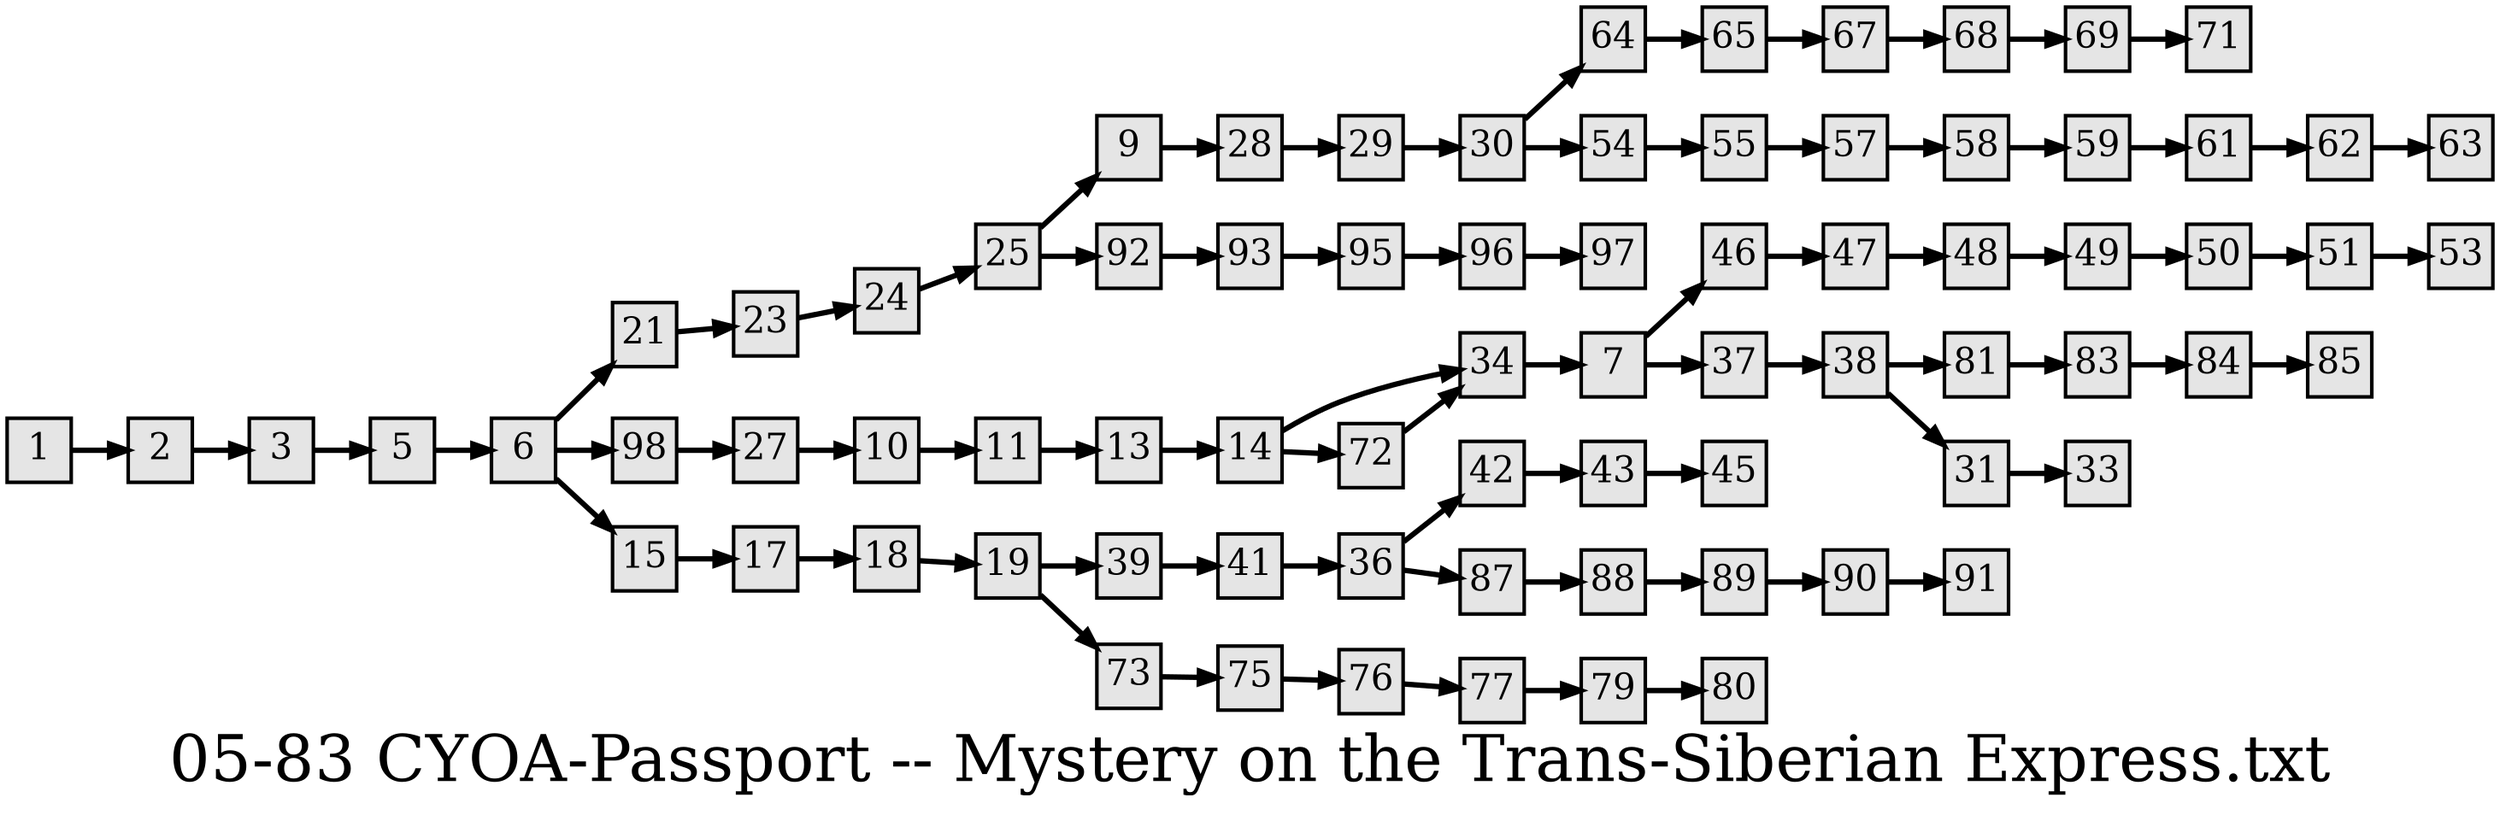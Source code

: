 digraph g{
  graph [ label="05-83 CYOA-Passport -- Mystery on the Trans-Siberian Express.txt" rankdir=LR, ordering=out, fontsize=36, nodesep="0.35", ranksep="0.45"];
  node  [shape=rect, penwidth=2, fontsize=20, style=filled, fillcolor=grey90, margin="0,0", labelfloat=true, regular=true, fixedsize=true];
  edge  [labelfloat=true, penwidth=3, fontsize=12];

  1 -> 2;
  2 -> 3;
  3 -> 5;
  5 -> 6;
  6 -> 21;
  6 -> 98;
  6 -> 15;
  7 -> 46;
  7 -> 37;
  9 -> 28;
  10 -> 11;
  11 -> 13;
  13 -> 14;
  14 -> 34;
  14 -> 72;
  15 -> 17;
  17 -> 18;
  18 -> 19;
  19 -> 39;
  19 -> 73;
  21 -> 23;
  23 -> 24;
  24 -> 25;
  25 -> 9;
  25 -> 92;
  27 -> 10;
  28 -> 29;
  29 -> 30;
  30 -> 64;
  30 -> 54;
  31 -> 33;
  34 -> 7;
  36 -> 42;
  36 -> 87;
  37 -> 38;
  38 -> 81;
  38 -> 31;
  39 -> 41;
  41 -> 36;
  42 -> 43;
  43 -> 45;
  46 -> 47;
  47 -> 48;
  48 -> 49;
  49 -> 50;
  50 -> 51;
  51 -> 53;
  54 -> 55;
  55 -> 57;
  57 -> 58;
  58 -> 59;
  59 -> 61;
  61 -> 62;
  62 -> 63;
  64 -> 65;
  65 -> 67;
  67 -> 68;
  68 -> 69;
  69 -> 71;
  72 -> 34;
  73 -> 75;
  75 -> 76;
  76 -> 77;
  77 -> 79;
  79 -> 80;
  81 -> 83;
  83 -> 84;
  84 -> 85;
  87 -> 88;
  88 -> 89;
  89 -> 90;
  90 -> 91;
  92 -> 93;
  93 -> 95;
  95 -> 96;
  96 -> 97;
  98 -> 27;
}

